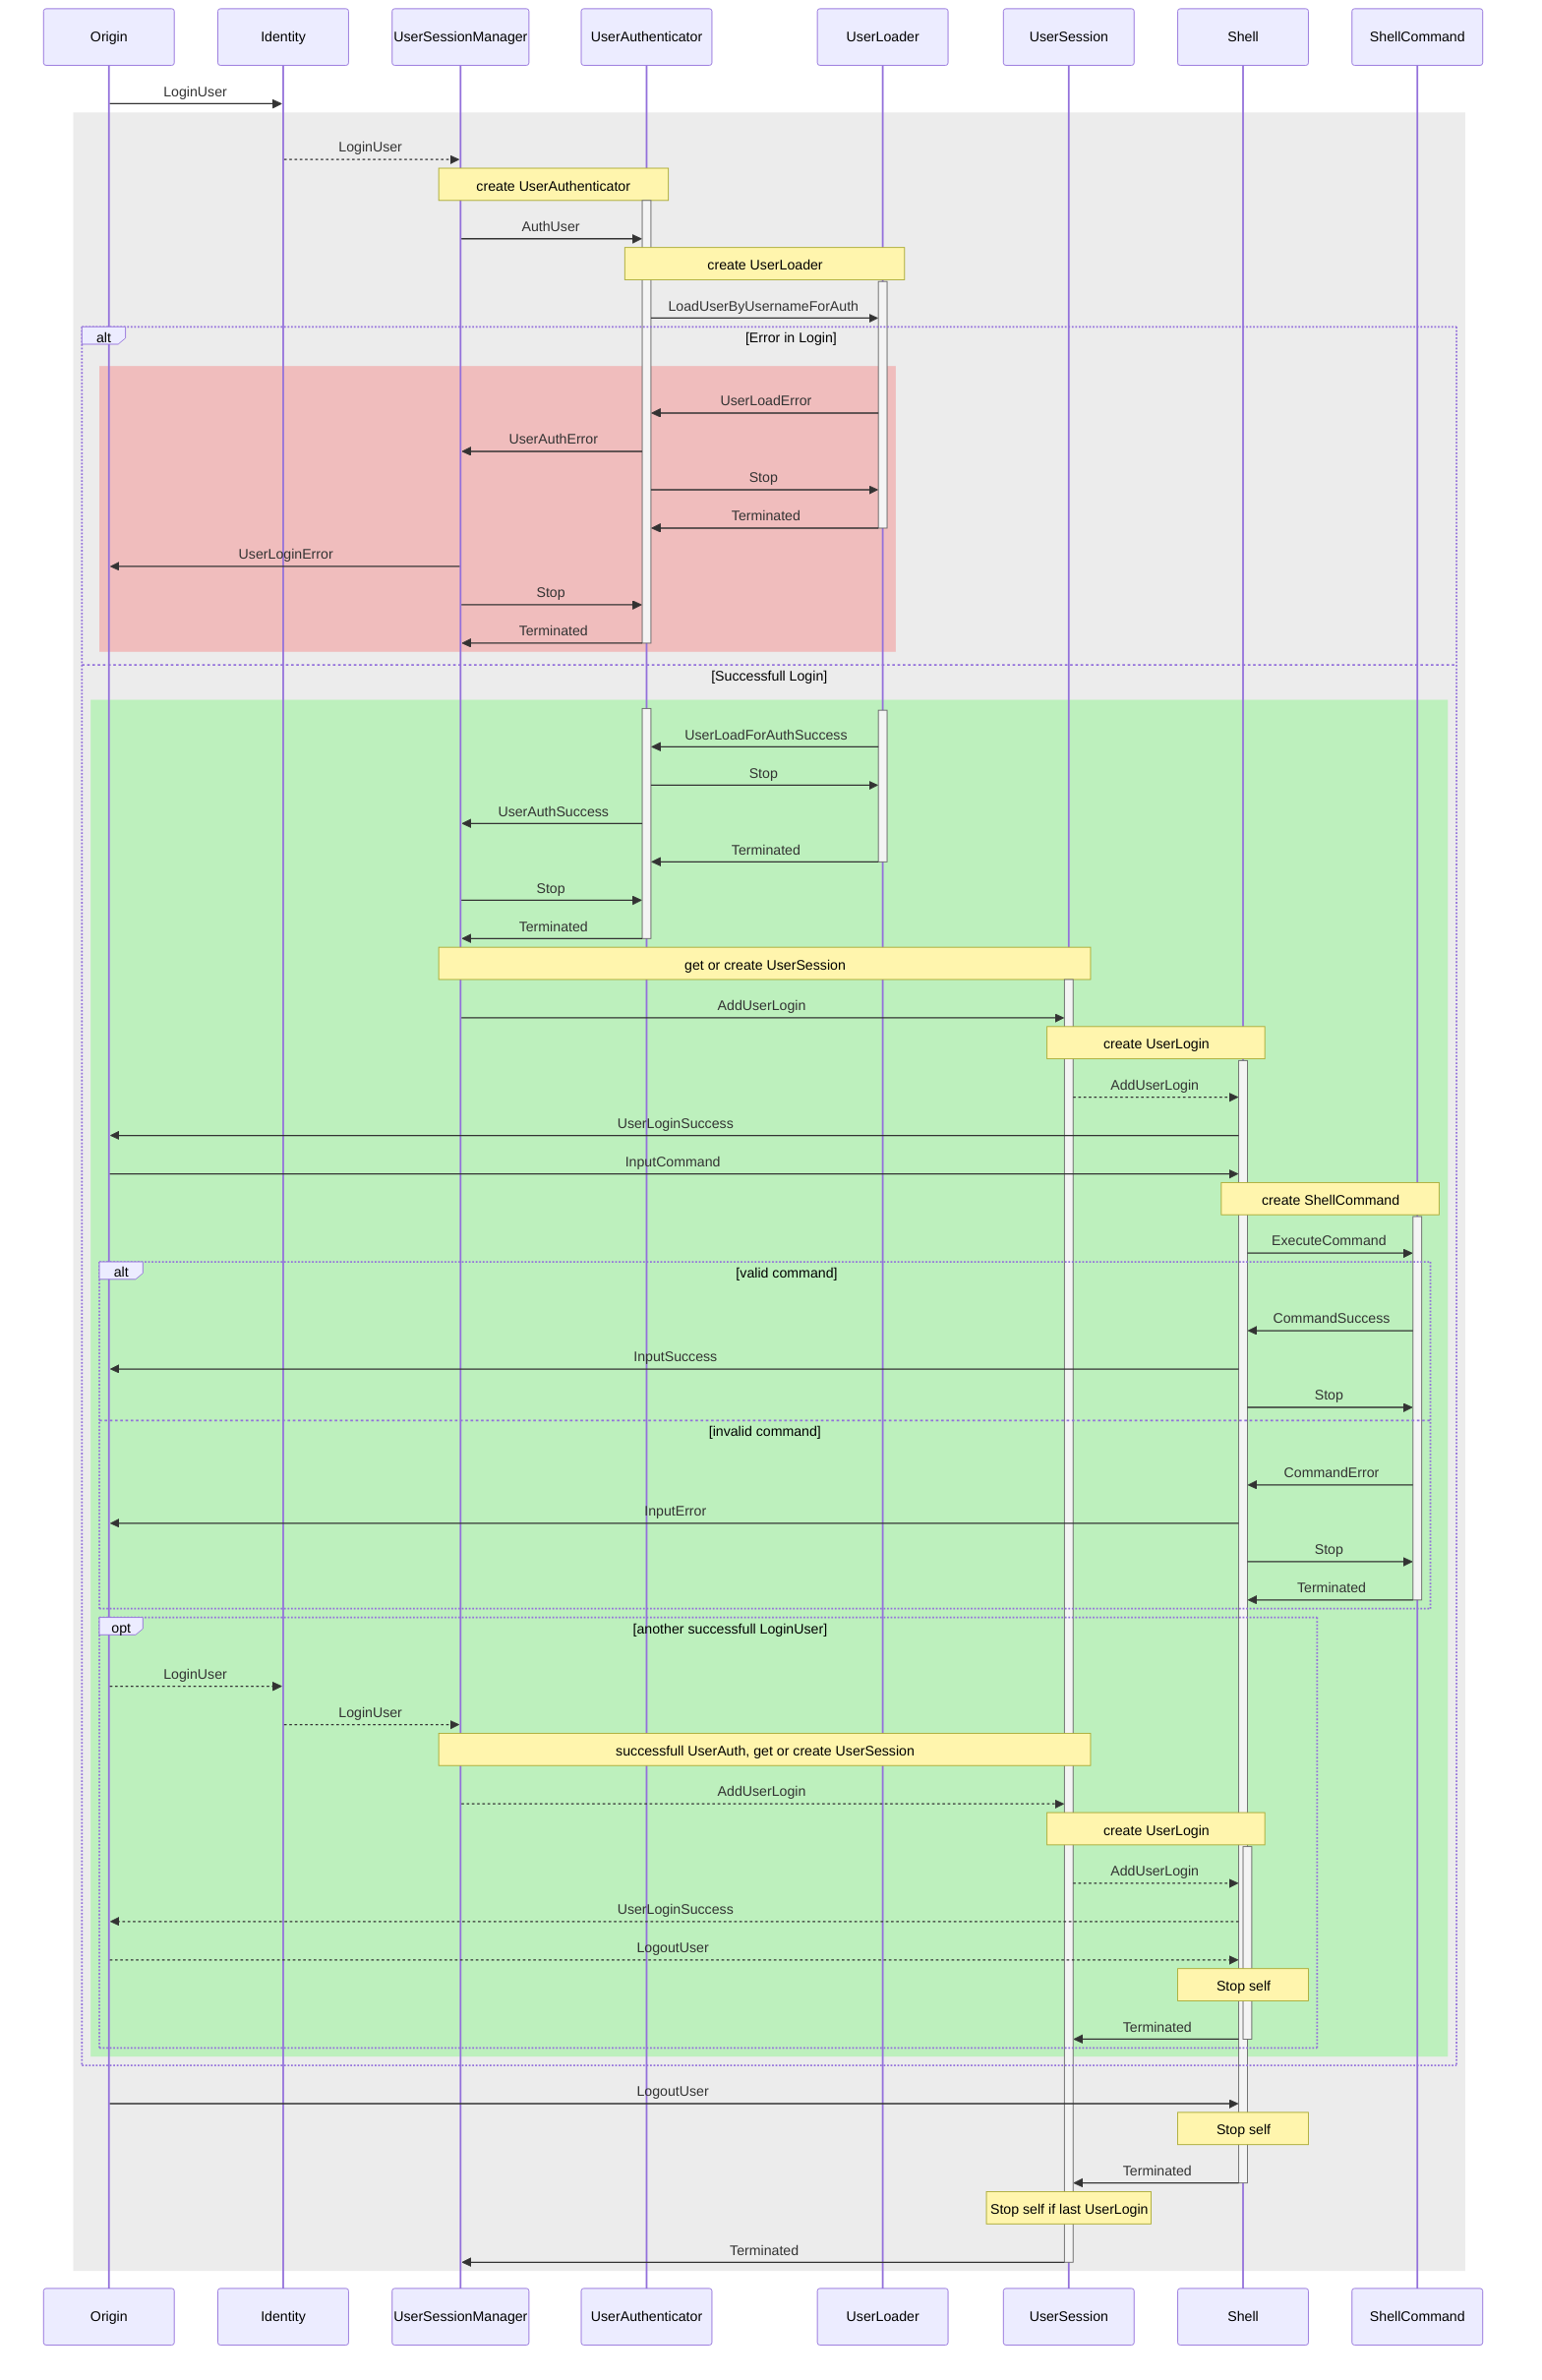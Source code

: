 sequenceDiagram
  participant o as Origin
  participant id as Identity
  participant usm as UserSessionManager
  participant au as UserAuthenticator
  participant lo as UserLoader
  participant us as UserSession
  participant sh as Shell
  participant sc as ShellCommand

  o->>id:LoginUser
  rect rgba(160, 160, 160, .2)
    id-->>usm:LoginUser
    Note over usm,au:create UserAuthenticator
    activate au
    usm->>au:AuthUser
    Note over au,lo:create UserLoader
    activate lo
    au->>lo:LoadUserByUsernameForAuth
    alt Error in Login
      rect rgba(255, 0, 0, .2)
        lo->>au:UserLoadError
        au->>usm:UserAuthError
        au->>lo:Stop
        lo->>au:Terminated
        deactivate lo
        usm->>o:UserLoginError
        usm->>au:Stop
        au->>usm:Terminated
        deactivate au
      end
    else Successfull Login
      rect rgba(0, 255, 0, .2)
        activate au
        activate lo
        lo->>au:UserLoadForAuthSuccess
        au->>lo:Stop
        au->>usm:UserAuthSuccess
        lo->>au:Terminated
        deactivate lo
        usm->>au:Stop
        au->>usm:Terminated
        deactivate au
        Note over usm,us:get or create UserSession
        activate us
        usm->>us:AddUserLogin
        Note over us,sh:create UserLogin
        activate sh
        us-->>sh:AddUserLogin
        sh->>o:UserLoginSuccess
        o->>sh:InputCommand
        Note over sh,sc:create ShellCommand
        activate sc
        sh->>sc:ExecuteCommand
        alt valid command
          sc->>sh:CommandSuccess
          sh->>o:InputSuccess
          sh->>sc:Stop
        else invalid command
          sc->>sh:CommandError
          sh->>o:InputError
          sh->>sc:Stop
          sc->>sh:Terminated
          deactivate sc
        end
        opt another successfull LoginUser
          o-->>id:LoginUser
          id-->>usm:LoginUser
          Note over usm,us:successfull UserAuth, get or create UserSession
          usm-->>us:AddUserLogin
          Note over us,sh:create UserLogin
          activate sh
          us-->>sh:AddUserLogin
          sh-->>o:UserLoginSuccess
          o-->>sh:LogoutUser
          Note over sh:Stop self
          sh->>us:Terminated
          deactivate sh
        end
      end
    end
    o->>sh:LogoutUser
    Note over sh:Stop self
    sh->>us:Terminated
    deactivate sh
    Note over us:Stop self if last UserLogin
    us->>usm:Terminated
    deactivate us
  end